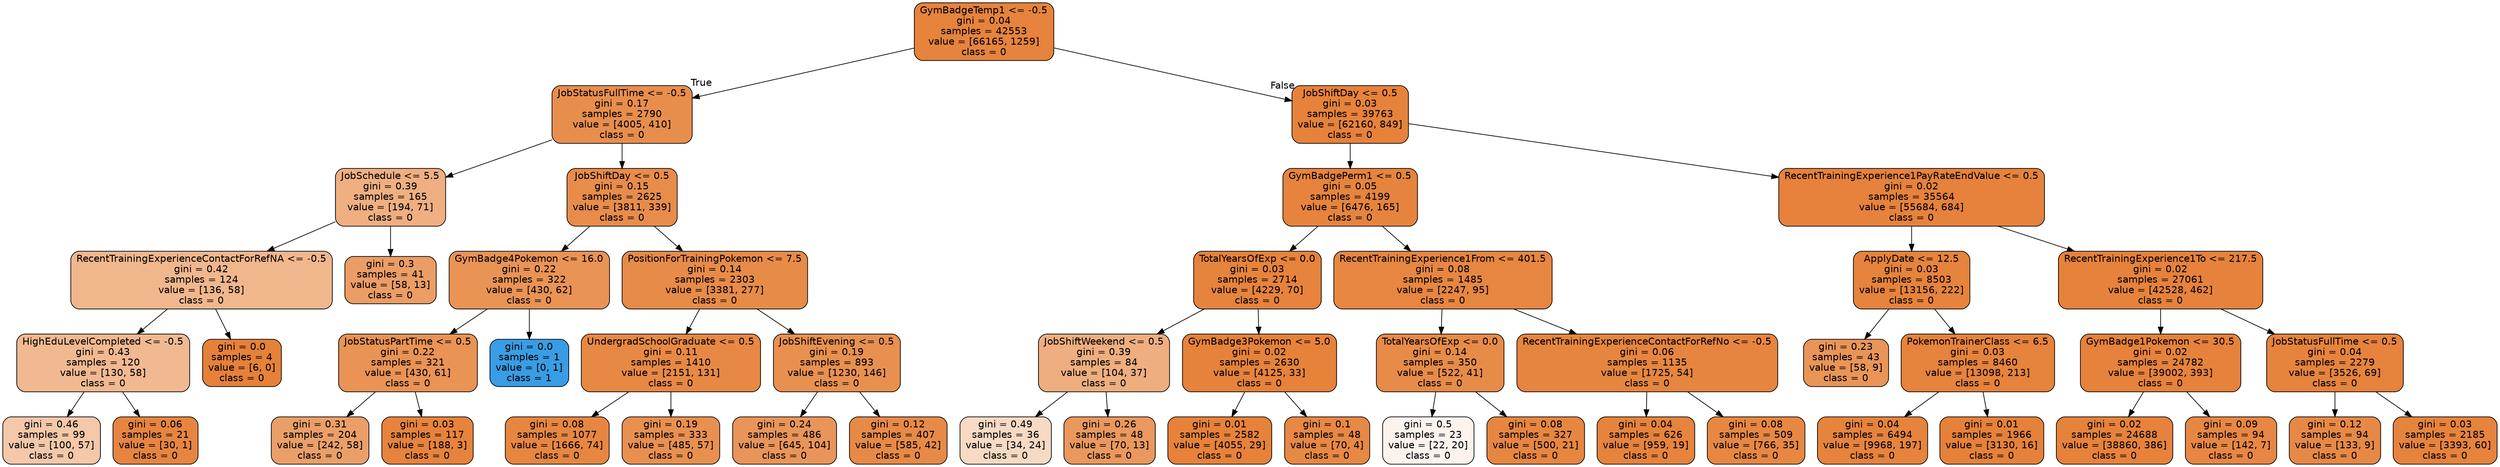 digraph Tree {
node [shape=box, style="filled, rounded", color="black", fontname=helvetica] ;
edge [fontname=helvetica] ;
0 [label="GymBadgeTemp1 <= -0.5\ngini = 0.04\nsamples = 42553\nvalue = [66165, 1259]\nclass = 0", fillcolor="#e58139fa"] ;
1 [label="JobStatusFullTime <= -0.5\ngini = 0.17\nsamples = 2790\nvalue = [4005, 410]\nclass = 0", fillcolor="#e58139e5"] ;
0 -> 1 [labeldistance=2.5, labelangle=45, headlabel="True"] ;
2 [label="JobSchedule <= 5.5\ngini = 0.39\nsamples = 165\nvalue = [194, 71]\nclass = 0", fillcolor="#e58139a2"] ;
1 -> 2 ;
3 [label="RecentTrainingExperienceContactForRefNA <= -0.5\ngini = 0.42\nsamples = 124\nvalue = [136, 58]\nclass = 0", fillcolor="#e5813992"] ;
2 -> 3 ;
4 [label="HighEduLevelCompleted <= -0.5\ngini = 0.43\nsamples = 120\nvalue = [130, 58]\nclass = 0", fillcolor="#e581398d"] ;
3 -> 4 ;
5 [label="gini = 0.46\nsamples = 99\nvalue = [100, 57]\nclass = 0", fillcolor="#e581396e"] ;
4 -> 5 ;
6 [label="gini = 0.06\nsamples = 21\nvalue = [30, 1]\nclass = 0", fillcolor="#e58139f6"] ;
4 -> 6 ;
7 [label="gini = 0.0\nsamples = 4\nvalue = [6, 0]\nclass = 0", fillcolor="#e58139ff"] ;
3 -> 7 ;
8 [label="gini = 0.3\nsamples = 41\nvalue = [58, 13]\nclass = 0", fillcolor="#e58139c6"] ;
2 -> 8 ;
9 [label="JobShiftDay <= 0.5\ngini = 0.15\nsamples = 2625\nvalue = [3811, 339]\nclass = 0", fillcolor="#e58139e8"] ;
1 -> 9 ;
10 [label="GymBadge4Pokemon <= 16.0\ngini = 0.22\nsamples = 322\nvalue = [430, 62]\nclass = 0", fillcolor="#e58139da"] ;
9 -> 10 ;
11 [label="JobStatusPartTime <= 0.5\ngini = 0.22\nsamples = 321\nvalue = [430, 61]\nclass = 0", fillcolor="#e58139db"] ;
10 -> 11 ;
12 [label="gini = 0.31\nsamples = 204\nvalue = [242, 58]\nclass = 0", fillcolor="#e58139c2"] ;
11 -> 12 ;
13 [label="gini = 0.03\nsamples = 117\nvalue = [188, 3]\nclass = 0", fillcolor="#e58139fb"] ;
11 -> 13 ;
14 [label="gini = 0.0\nsamples = 1\nvalue = [0, 1]\nclass = 1", fillcolor="#399de5ff"] ;
10 -> 14 ;
15 [label="PositionForTrainingPokemon <= 7.5\ngini = 0.14\nsamples = 2303\nvalue = [3381, 277]\nclass = 0", fillcolor="#e58139ea"] ;
9 -> 15 ;
16 [label="UndergradSchoolGraduate <= 0.5\ngini = 0.11\nsamples = 1410\nvalue = [2151, 131]\nclass = 0", fillcolor="#e58139ef"] ;
15 -> 16 ;
17 [label="gini = 0.08\nsamples = 1077\nvalue = [1666, 74]\nclass = 0", fillcolor="#e58139f4"] ;
16 -> 17 ;
18 [label="gini = 0.19\nsamples = 333\nvalue = [485, 57]\nclass = 0", fillcolor="#e58139e1"] ;
16 -> 18 ;
19 [label="JobShiftEvening <= 0.5\ngini = 0.19\nsamples = 893\nvalue = [1230, 146]\nclass = 0", fillcolor="#e58139e1"] ;
15 -> 19 ;
20 [label="gini = 0.24\nsamples = 486\nvalue = [645, 104]\nclass = 0", fillcolor="#e58139d6"] ;
19 -> 20 ;
21 [label="gini = 0.12\nsamples = 407\nvalue = [585, 42]\nclass = 0", fillcolor="#e58139ed"] ;
19 -> 21 ;
22 [label="JobShiftDay <= 0.5\ngini = 0.03\nsamples = 39763\nvalue = [62160, 849]\nclass = 0", fillcolor="#e58139fc"] ;
0 -> 22 [labeldistance=2.5, labelangle=-45, headlabel="False"] ;
23 [label="GymBadgePerm1 <= 0.5\ngini = 0.05\nsamples = 4199\nvalue = [6476, 165]\nclass = 0", fillcolor="#e58139f9"] ;
22 -> 23 ;
24 [label="TotalYearsOfExp <= 0.0\ngini = 0.03\nsamples = 2714\nvalue = [4229, 70]\nclass = 0", fillcolor="#e58139fb"] ;
23 -> 24 ;
25 [label="JobShiftWeekend <= 0.5\ngini = 0.39\nsamples = 84\nvalue = [104, 37]\nclass = 0", fillcolor="#e58139a4"] ;
24 -> 25 ;
26 [label="gini = 0.49\nsamples = 36\nvalue = [34, 24]\nclass = 0", fillcolor="#e581394b"] ;
25 -> 26 ;
27 [label="gini = 0.26\nsamples = 48\nvalue = [70, 13]\nclass = 0", fillcolor="#e58139d0"] ;
25 -> 27 ;
28 [label="GymBadge3Pokemon <= 5.0\ngini = 0.02\nsamples = 2630\nvalue = [4125, 33]\nclass = 0", fillcolor="#e58139fd"] ;
24 -> 28 ;
29 [label="gini = 0.01\nsamples = 2582\nvalue = [4055, 29]\nclass = 0", fillcolor="#e58139fd"] ;
28 -> 29 ;
30 [label="gini = 0.1\nsamples = 48\nvalue = [70, 4]\nclass = 0", fillcolor="#e58139f0"] ;
28 -> 30 ;
31 [label="RecentTrainingExperience1From <= 401.5\ngini = 0.08\nsamples = 1485\nvalue = [2247, 95]\nclass = 0", fillcolor="#e58139f4"] ;
23 -> 31 ;
32 [label="TotalYearsOfExp <= 0.0\ngini = 0.14\nsamples = 350\nvalue = [522, 41]\nclass = 0", fillcolor="#e58139eb"] ;
31 -> 32 ;
33 [label="gini = 0.5\nsamples = 23\nvalue = [22, 20]\nclass = 0", fillcolor="#e5813917"] ;
32 -> 33 ;
34 [label="gini = 0.08\nsamples = 327\nvalue = [500, 21]\nclass = 0", fillcolor="#e58139f4"] ;
32 -> 34 ;
35 [label="RecentTrainingExperienceContactForRefNo <= -0.5\ngini = 0.06\nsamples = 1135\nvalue = [1725, 54]\nclass = 0", fillcolor="#e58139f7"] ;
31 -> 35 ;
36 [label="gini = 0.04\nsamples = 626\nvalue = [959, 19]\nclass = 0", fillcolor="#e58139fa"] ;
35 -> 36 ;
37 [label="gini = 0.08\nsamples = 509\nvalue = [766, 35]\nclass = 0", fillcolor="#e58139f3"] ;
35 -> 37 ;
38 [label="RecentTrainingExperience1PayRateEndValue <= 0.5\ngini = 0.02\nsamples = 35564\nvalue = [55684, 684]\nclass = 0", fillcolor="#e58139fc"] ;
22 -> 38 ;
39 [label="ApplyDate <= 12.5\ngini = 0.03\nsamples = 8503\nvalue = [13156, 222]\nclass = 0", fillcolor="#e58139fb"] ;
38 -> 39 ;
40 [label="gini = 0.23\nsamples = 43\nvalue = [58, 9]\nclass = 0", fillcolor="#e58139d7"] ;
39 -> 40 ;
41 [label="PokemonTrainerClass <= 6.5\ngini = 0.03\nsamples = 8460\nvalue = [13098, 213]\nclass = 0", fillcolor="#e58139fb"] ;
39 -> 41 ;
42 [label="gini = 0.04\nsamples = 6494\nvalue = [9968, 197]\nclass = 0", fillcolor="#e58139fa"] ;
41 -> 42 ;
43 [label="gini = 0.01\nsamples = 1966\nvalue = [3130, 16]\nclass = 0", fillcolor="#e58139fe"] ;
41 -> 43 ;
44 [label="RecentTrainingExperience1To <= 217.5\ngini = 0.02\nsamples = 27061\nvalue = [42528, 462]\nclass = 0", fillcolor="#e58139fc"] ;
38 -> 44 ;
45 [label="GymBadge1Pokemon <= 30.5\ngini = 0.02\nsamples = 24782\nvalue = [39002, 393]\nclass = 0", fillcolor="#e58139fc"] ;
44 -> 45 ;
46 [label="gini = 0.02\nsamples = 24688\nvalue = [38860, 386]\nclass = 0", fillcolor="#e58139fc"] ;
45 -> 46 ;
47 [label="gini = 0.09\nsamples = 94\nvalue = [142, 7]\nclass = 0", fillcolor="#e58139f2"] ;
45 -> 47 ;
48 [label="JobStatusFullTime <= 0.5\ngini = 0.04\nsamples = 2279\nvalue = [3526, 69]\nclass = 0", fillcolor="#e58139fa"] ;
44 -> 48 ;
49 [label="gini = 0.12\nsamples = 94\nvalue = [133, 9]\nclass = 0", fillcolor="#e58139ee"] ;
48 -> 49 ;
50 [label="gini = 0.03\nsamples = 2185\nvalue = [3393, 60]\nclass = 0", fillcolor="#e58139fa"] ;
48 -> 50 ;
}